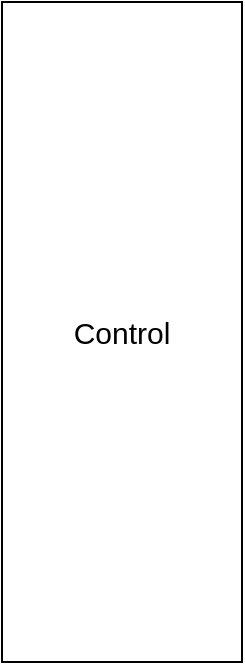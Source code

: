 <mxfile version="21.5.1" type="github">
  <diagram name="第 1 页" id="yHlKmbMOGu388PkTEHp_">
    <mxGraphModel dx="936" dy="502" grid="0" gridSize="10" guides="1" tooltips="1" connect="1" arrows="1" fold="1" page="1" pageScale="1" pageWidth="2336" pageHeight="1654" math="0" shadow="0">
      <root>
        <mxCell id="0" />
        <mxCell id="1" parent="0" />
        <mxCell id="DETUEVZwvi3l4NpjXhvp-1" value="&lt;font style=&quot;font-size: 15px;&quot;&gt;Control&lt;/font&gt;" style="rounded=0;whiteSpace=wrap;html=1;" vertex="1" parent="1">
          <mxGeometry x="203" y="109" width="120" height="330" as="geometry" />
        </mxCell>
      </root>
    </mxGraphModel>
  </diagram>
</mxfile>

